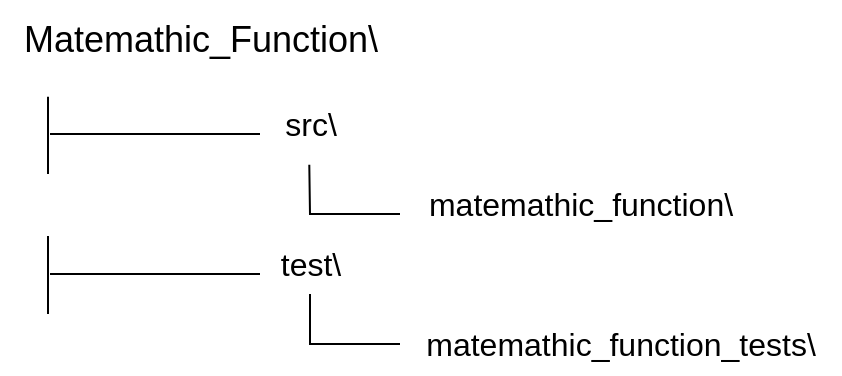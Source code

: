 <mxfile version="24.1.0" type="github">
  <diagram name="Pagina-1" id="VKP-E7FmXOzmTEbUWqwM">
    <mxGraphModel dx="794" dy="420" grid="1" gridSize="10" guides="1" tooltips="1" connect="1" arrows="1" fold="1" page="1" pageScale="1" pageWidth="827" pageHeight="1169" math="0" shadow="0">
      <root>
        <mxCell id="0" />
        <mxCell id="1" parent="0" />
        <mxCell id="PF51RpuPRDNgdh2RP4am-1" value="&lt;font style=&quot;font-size: 18px;&quot;&gt;Matemathic_Function\&lt;/font&gt;" style="text;html=1;align=center;verticalAlign=middle;resizable=0;points=[];autosize=1;strokeColor=none;fillColor=none;" vertex="1" parent="1">
          <mxGeometry x="70" y="93" width="200" height="40" as="geometry" />
        </mxCell>
        <mxCell id="PF51RpuPRDNgdh2RP4am-2" value="" style="endArrow=none;html=1;rounded=0;entryX=0.12;entryY=1.208;entryDx=0;entryDy=0;entryPerimeter=0;" edge="1" parent="1" target="PF51RpuPRDNgdh2RP4am-1">
          <mxGeometry width="50" height="50" relative="1" as="geometry">
            <mxPoint x="94" y="180" as="sourcePoint" />
            <mxPoint x="430" y="190" as="targetPoint" />
          </mxGeometry>
        </mxCell>
        <mxCell id="PF51RpuPRDNgdh2RP4am-3" value="" style="endArrow=none;html=1;rounded=0;" edge="1" parent="1">
          <mxGeometry width="50" height="50" relative="1" as="geometry">
            <mxPoint x="95" y="160" as="sourcePoint" />
            <mxPoint x="200" y="160" as="targetPoint" />
          </mxGeometry>
        </mxCell>
        <mxCell id="PF51RpuPRDNgdh2RP4am-4" value="&lt;font size=&quot;3&quot;&gt;src\&lt;/font&gt;" style="text;html=1;align=center;verticalAlign=middle;resizable=0;points=[];autosize=1;strokeColor=none;fillColor=none;" vertex="1" parent="1">
          <mxGeometry x="200" y="140" width="50" height="30" as="geometry" />
        </mxCell>
        <mxCell id="PF51RpuPRDNgdh2RP4am-5" value="" style="endArrow=none;html=1;rounded=0;entryX=0.12;entryY=1.208;entryDx=0;entryDy=0;entryPerimeter=0;" edge="1" parent="1">
          <mxGeometry width="50" height="50" relative="1" as="geometry">
            <mxPoint x="94" y="250" as="sourcePoint" />
            <mxPoint x="94" y="211" as="targetPoint" />
          </mxGeometry>
        </mxCell>
        <mxCell id="PF51RpuPRDNgdh2RP4am-6" value="" style="endArrow=none;html=1;rounded=0;" edge="1" parent="1">
          <mxGeometry width="50" height="50" relative="1" as="geometry">
            <mxPoint x="95" y="230" as="sourcePoint" />
            <mxPoint x="200" y="230" as="targetPoint" />
          </mxGeometry>
        </mxCell>
        <mxCell id="PF51RpuPRDNgdh2RP4am-7" value="&lt;font size=&quot;3&quot;&gt;test\&lt;/font&gt;" style="text;html=1;align=center;verticalAlign=middle;resizable=0;points=[];autosize=1;strokeColor=none;fillColor=none;" vertex="1" parent="1">
          <mxGeometry x="200" y="210" width="50" height="30" as="geometry" />
        </mxCell>
        <mxCell id="PF51RpuPRDNgdh2RP4am-8" value="" style="endArrow=none;html=1;rounded=0;entryX=0.493;entryY=1.178;entryDx=0;entryDy=0;entryPerimeter=0;" edge="1" parent="1" target="PF51RpuPRDNgdh2RP4am-4">
          <mxGeometry width="50" height="50" relative="1" as="geometry">
            <mxPoint x="270" y="200" as="sourcePoint" />
            <mxPoint x="430" y="190" as="targetPoint" />
            <Array as="points">
              <mxPoint x="225" y="200" />
            </Array>
          </mxGeometry>
        </mxCell>
        <mxCell id="PF51RpuPRDNgdh2RP4am-9" value="" style="endArrow=none;html=1;rounded=0;entryX=0.493;entryY=1.178;entryDx=0;entryDy=0;entryPerimeter=0;" edge="1" parent="1">
          <mxGeometry width="50" height="50" relative="1" as="geometry">
            <mxPoint x="270" y="265" as="sourcePoint" />
            <mxPoint x="225" y="240" as="targetPoint" />
            <Array as="points">
              <mxPoint x="250" y="265" />
              <mxPoint x="225" y="265" />
            </Array>
          </mxGeometry>
        </mxCell>
        <mxCell id="PF51RpuPRDNgdh2RP4am-10" value="&lt;font style=&quot;font-size: 16px;&quot;&gt;matemathic_function\&lt;/font&gt;" style="text;html=1;align=center;verticalAlign=middle;resizable=0;points=[];autosize=1;strokeColor=none;fillColor=none;" vertex="1" parent="1">
          <mxGeometry x="270" y="180" width="180" height="30" as="geometry" />
        </mxCell>
        <mxCell id="PF51RpuPRDNgdh2RP4am-11" value="&lt;font style=&quot;font-size: 16px;&quot;&gt;matemathic_function_tests\&lt;/font&gt;" style="text;html=1;align=center;verticalAlign=middle;resizable=0;points=[];autosize=1;strokeColor=none;fillColor=none;" vertex="1" parent="1">
          <mxGeometry x="270" y="250" width="220" height="30" as="geometry" />
        </mxCell>
      </root>
    </mxGraphModel>
  </diagram>
</mxfile>

